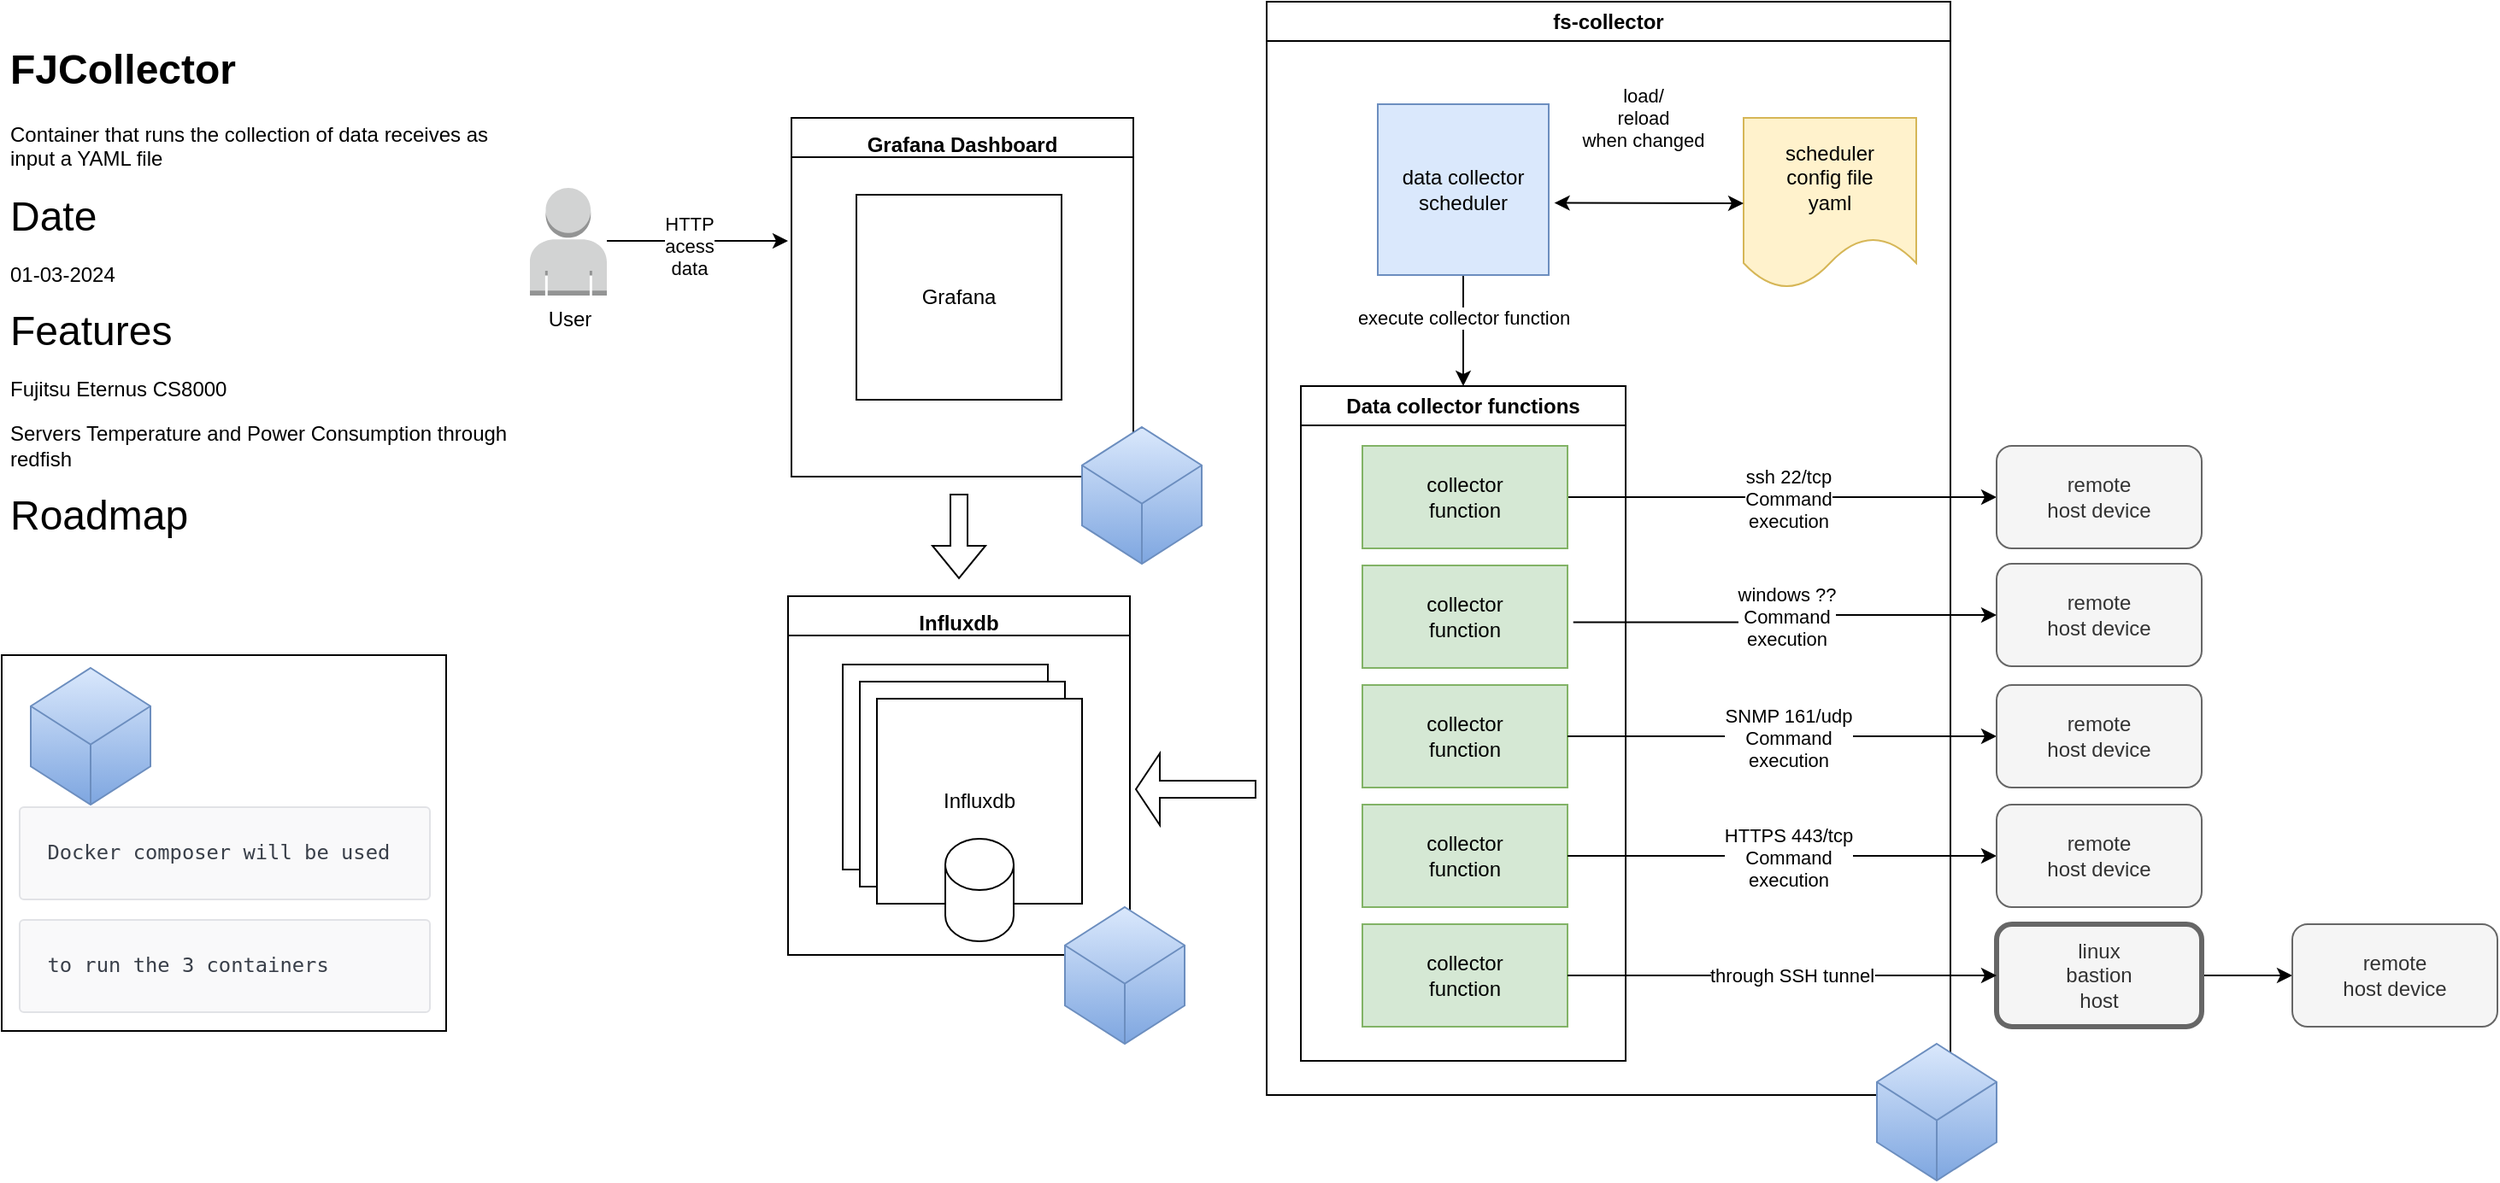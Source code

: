 <mxfile version="24.0.0" type="device">
  <diagram id="C4WFuiqOI0WFvw3oNT-S" name="Page-2">
    <mxGraphModel dx="2380" dy="711" grid="1" gridSize="10" guides="1" tooltips="1" connect="1" arrows="1" fold="1" page="1" pageScale="1" pageWidth="827" pageHeight="1169" math="0" shadow="0">
      <root>
        <mxCell id="0" />
        <mxCell id="1" parent="0" />
        <mxCell id="nDJEfwzJZ0UT30trl8e0-6" style="edgeStyle=orthogonalEdgeStyle;rounded=0;orthogonalLoop=1;jettySize=auto;html=1;exitX=0.5;exitY=1;exitDx=0;exitDy=0;entryX=0.5;entryY=0;entryDx=0;entryDy=0;" parent="1" source="nDJEfwzJZ0UT30trl8e0-1" target="X8o6eKV5fm68J-Vxxh91-23" edge="1">
          <mxGeometry relative="1" as="geometry" />
        </mxCell>
        <mxCell id="X8o6eKV5fm68J-Vxxh91-18" value="execute collector function" style="edgeLabel;html=1;align=center;verticalAlign=middle;resizable=0;points=[];" parent="nDJEfwzJZ0UT30trl8e0-6" vertex="1" connectable="0">
          <mxGeometry x="-0.233" relative="1" as="geometry">
            <mxPoint as="offset" />
          </mxGeometry>
        </mxCell>
        <mxCell id="nDJEfwzJZ0UT30trl8e0-1" value="data collector&lt;br&gt;scheduler" style="whiteSpace=wrap;html=1;aspect=fixed;fillColor=#dae8fc;strokeColor=#6c8ebf;" parent="1" vertex="1">
          <mxGeometry x="465" y="80" width="100" height="100" as="geometry" />
        </mxCell>
        <mxCell id="X8o6eKV5fm68J-Vxxh91-4" style="edgeStyle=orthogonalEdgeStyle;rounded=0;orthogonalLoop=1;jettySize=auto;html=1;exitX=1;exitY=0.5;exitDx=0;exitDy=0;entryX=0;entryY=0.5;entryDx=0;entryDy=0;" parent="1" source="nDJEfwzJZ0UT30trl8e0-4" target="X8o6eKV5fm68J-Vxxh91-3" edge="1">
          <mxGeometry relative="1" as="geometry" />
        </mxCell>
        <mxCell id="X8o6eKV5fm68J-Vxxh91-5" value="ssh 22/tcp&lt;br&gt;Command&lt;br&gt;execution" style="edgeLabel;html=1;align=center;verticalAlign=middle;resizable=0;points=[];" parent="X8o6eKV5fm68J-Vxxh91-4" vertex="1" connectable="0">
          <mxGeometry x="0.022" y="-1" relative="1" as="geometry">
            <mxPoint as="offset" />
          </mxGeometry>
        </mxCell>
        <mxCell id="nDJEfwzJZ0UT30trl8e0-4" value="collector&lt;br&gt;function" style="rounded=0;whiteSpace=wrap;html=1;fillColor=#d5e8d4;strokeColor=#82b366;" parent="1" vertex="1">
          <mxGeometry x="456" y="280" width="120" height="60" as="geometry" />
        </mxCell>
        <mxCell id="X8o6eKV5fm68J-Vxxh91-1" value="Graphite Web" style="rounded=0;whiteSpace=wrap;html=1;" parent="1" vertex="1">
          <mxGeometry x="152" y="408" width="120" height="120" as="geometry" />
        </mxCell>
        <mxCell id="X8o6eKV5fm68J-Vxxh91-3" value="remote&lt;br&gt;host device" style="rounded=1;whiteSpace=wrap;html=1;fillColor=#f5f5f5;fontColor=#333333;strokeColor=#666666;" parent="1" vertex="1">
          <mxGeometry x="827" y="280" width="120" height="60" as="geometry" />
        </mxCell>
        <mxCell id="X8o6eKV5fm68J-Vxxh91-8" value="collector&lt;br&gt;function" style="rounded=0;whiteSpace=wrap;html=1;fillColor=#d5e8d4;strokeColor=#82b366;" parent="1" vertex="1">
          <mxGeometry x="456" y="350" width="120" height="60" as="geometry" />
        </mxCell>
        <mxCell id="X8o6eKV5fm68J-Vxxh91-9" value="collector&lt;br&gt;function" style="rounded=0;whiteSpace=wrap;html=1;fillColor=#d5e8d4;strokeColor=#82b366;" parent="1" vertex="1">
          <mxGeometry x="456" y="420" width="120" height="60" as="geometry" />
        </mxCell>
        <mxCell id="X8o6eKV5fm68J-Vxxh91-10" value="remote&lt;br&gt;host device" style="rounded=1;whiteSpace=wrap;html=1;fillColor=#f5f5f5;fontColor=#333333;strokeColor=#666666;" parent="1" vertex="1">
          <mxGeometry x="827" y="349" width="120" height="60" as="geometry" />
        </mxCell>
        <mxCell id="X8o6eKV5fm68J-Vxxh91-11" style="edgeStyle=orthogonalEdgeStyle;rounded=0;orthogonalLoop=1;jettySize=auto;html=1;exitX=1.028;exitY=0.555;exitDx=0;exitDy=0;entryX=0;entryY=0.5;entryDx=0;entryDy=0;exitPerimeter=0;" parent="1" source="X8o6eKV5fm68J-Vxxh91-8" target="X8o6eKV5fm68J-Vxxh91-10" edge="1">
          <mxGeometry relative="1" as="geometry">
            <mxPoint x="560" y="379.5" as="sourcePoint" />
            <mxPoint x="680" y="379.5" as="targetPoint" />
          </mxGeometry>
        </mxCell>
        <mxCell id="X8o6eKV5fm68J-Vxxh91-12" value="windows ??&lt;br&gt;Command&lt;br&gt;execution" style="edgeLabel;html=1;align=center;verticalAlign=middle;resizable=0;points=[];" parent="X8o6eKV5fm68J-Vxxh91-11" vertex="1" connectable="0">
          <mxGeometry x="0.022" y="-1" relative="1" as="geometry">
            <mxPoint as="offset" />
          </mxGeometry>
        </mxCell>
        <mxCell id="X8o6eKV5fm68J-Vxxh91-15" style="edgeStyle=orthogonalEdgeStyle;rounded=0;orthogonalLoop=1;jettySize=auto;html=1;entryX=0;entryY=0.5;entryDx=0;entryDy=0;exitX=1;exitY=0.5;exitDx=0;exitDy=0;" parent="1" source="X8o6eKV5fm68J-Vxxh91-9" target="X8o6eKV5fm68J-Vxxh91-17" edge="1">
          <mxGeometry relative="1" as="geometry">
            <mxPoint x="580" y="450" as="sourcePoint" />
          </mxGeometry>
        </mxCell>
        <mxCell id="X8o6eKV5fm68J-Vxxh91-16" value="SNMP 161/udp&lt;br&gt;Command&lt;br&gt;execution" style="edgeLabel;html=1;align=center;verticalAlign=middle;resizable=0;points=[];" parent="X8o6eKV5fm68J-Vxxh91-15" vertex="1" connectable="0">
          <mxGeometry x="0.022" y="-1" relative="1" as="geometry">
            <mxPoint as="offset" />
          </mxGeometry>
        </mxCell>
        <mxCell id="X8o6eKV5fm68J-Vxxh91-17" value="remote&lt;br&gt;host device" style="rounded=1;whiteSpace=wrap;html=1;fillColor=#f5f5f5;fontColor=#333333;strokeColor=#666666;" parent="1" vertex="1">
          <mxGeometry x="827" y="420" width="120" height="60" as="geometry" />
        </mxCell>
        <mxCell id="X8o6eKV5fm68J-Vxxh91-19" value="collector&lt;br&gt;function" style="rounded=0;whiteSpace=wrap;html=1;fillColor=#d5e8d4;strokeColor=#82b366;" parent="1" vertex="1">
          <mxGeometry x="456" y="490" width="120" height="60" as="geometry" />
        </mxCell>
        <mxCell id="X8o6eKV5fm68J-Vxxh91-20" style="edgeStyle=orthogonalEdgeStyle;rounded=0;orthogonalLoop=1;jettySize=auto;html=1;entryX=0;entryY=0.5;entryDx=0;entryDy=0;exitX=1;exitY=0.5;exitDx=0;exitDy=0;" parent="1" source="X8o6eKV5fm68J-Vxxh91-19" target="X8o6eKV5fm68J-Vxxh91-22" edge="1">
          <mxGeometry relative="1" as="geometry">
            <mxPoint x="580" y="520" as="sourcePoint" />
          </mxGeometry>
        </mxCell>
        <mxCell id="X8o6eKV5fm68J-Vxxh91-21" value="HTTPS 443/tcp&lt;br&gt;Command&lt;br&gt;execution" style="edgeLabel;html=1;align=center;verticalAlign=middle;resizable=0;points=[];" parent="X8o6eKV5fm68J-Vxxh91-20" vertex="1" connectable="0">
          <mxGeometry x="0.022" y="-1" relative="1" as="geometry">
            <mxPoint as="offset" />
          </mxGeometry>
        </mxCell>
        <mxCell id="X8o6eKV5fm68J-Vxxh91-22" value="remote&lt;br&gt;host device" style="rounded=1;whiteSpace=wrap;html=1;fillColor=#f5f5f5;fontColor=#333333;strokeColor=#666666;" parent="1" vertex="1">
          <mxGeometry x="827" y="490" width="120" height="60" as="geometry" />
        </mxCell>
        <mxCell id="X8o6eKV5fm68J-Vxxh91-23" value="Data collector functions" style="swimlane;whiteSpace=wrap;html=1;" parent="1" vertex="1">
          <mxGeometry x="420" y="245" width="190" height="395" as="geometry" />
        </mxCell>
        <mxCell id="1MJjSpkdwELJ1RgtdfNB-1" value="&lt;h1 style=&quot;border-color: var(--border-color); text-align: left;&quot;&gt;&lt;span style=&quot;font-size: 12px;&quot;&gt;Influxdb&lt;/span&gt;&lt;/h1&gt;" style="swimlane;whiteSpace=wrap;html=1;" parent="1" vertex="1">
          <mxGeometry x="120" y="368" width="200" height="210" as="geometry">
            <mxRectangle x="80" y="200" width="200" height="70" as="alternateBounds" />
          </mxGeometry>
        </mxCell>
        <mxCell id="Wyv3X9-IaPAktmPhBZ03-1" value="Graphite Web" style="rounded=0;whiteSpace=wrap;html=1;" parent="1" vertex="1">
          <mxGeometry x="162" y="418" width="120" height="120" as="geometry" />
        </mxCell>
        <mxCell id="Wyv3X9-IaPAktmPhBZ03-2" value="Influxdb" style="rounded=0;whiteSpace=wrap;html=1;" parent="1" vertex="1">
          <mxGeometry x="172" y="428" width="120" height="120" as="geometry" />
        </mxCell>
        <mxCell id="pDzQwSZemDNPYdcr6jYQ-1" value="" style="shape=flexArrow;endArrow=classic;html=1;rounded=0;endWidth=31;endSize=4.33;" parent="1" edge="1">
          <mxGeometry width="50" height="50" relative="1" as="geometry">
            <mxPoint x="394" y="481" as="sourcePoint" />
            <mxPoint x="323" y="481" as="targetPoint" />
          </mxGeometry>
        </mxCell>
        <mxCell id="V6u_rIq5lhNTx7rVdewx-1" value="scheduler &lt;br&gt;config file&lt;br&gt;yaml" style="shape=document;whiteSpace=wrap;html=1;boundedLbl=1;fillColor=#fff2cc;strokeColor=#d6b656;" parent="1" vertex="1">
          <mxGeometry x="679" y="88" width="101" height="100" as="geometry" />
        </mxCell>
        <mxCell id="V6u_rIq5lhNTx7rVdewx-4" value="" style="endArrow=classic;startArrow=classic;html=1;rounded=0;entryX=0;entryY=0.5;entryDx=0;entryDy=0;exitX=1.033;exitY=0.578;exitDx=0;exitDy=0;exitPerimeter=0;" parent="1" source="nDJEfwzJZ0UT30trl8e0-1" target="V6u_rIq5lhNTx7rVdewx-1" edge="1">
          <mxGeometry width="50" height="50" relative="1" as="geometry">
            <mxPoint x="570" y="120" as="sourcePoint" />
            <mxPoint x="610" y="70" as="targetPoint" />
          </mxGeometry>
        </mxCell>
        <mxCell id="V6u_rIq5lhNTx7rVdewx-5" value="load/&lt;br&gt;reload &lt;br&gt;when changed" style="edgeLabel;html=1;align=center;verticalAlign=middle;resizable=0;points=[];" parent="V6u_rIq5lhNTx7rVdewx-4" vertex="1" connectable="0">
          <mxGeometry x="-0.193" y="2" relative="1" as="geometry">
            <mxPoint x="7" y="-48" as="offset" />
          </mxGeometry>
        </mxCell>
        <mxCell id="t6crJZCH1_NV1R15Pneb-1" value="&lt;h1 style=&quot;border-color: var(--border-color); text-align: left;&quot;&gt;&lt;span style=&quot;font-size: 12px;&quot;&gt;Grafana Dashboard&lt;/span&gt;&lt;/h1&gt;" style="swimlane;whiteSpace=wrap;html=1;" parent="1" vertex="1">
          <mxGeometry x="122" y="88" width="200" height="210" as="geometry">
            <mxRectangle x="80" y="200" width="200" height="70" as="alternateBounds" />
          </mxGeometry>
        </mxCell>
        <mxCell id="-yrWKuXQ7gtv-LRf3TSO-4" value="Grafana" style="rounded=0;whiteSpace=wrap;html=1;" parent="t6crJZCH1_NV1R15Pneb-1" vertex="1">
          <mxGeometry x="38" y="45" width="120" height="120" as="geometry" />
        </mxCell>
        <mxCell id="f0EEtuUj8fcCQt5HUh5t-1" style="edgeStyle=orthogonalEdgeStyle;rounded=0;orthogonalLoop=1;jettySize=auto;html=1;" parent="1" source="-yrWKuXQ7gtv-LRf3TSO-3" edge="1">
          <mxGeometry relative="1" as="geometry">
            <mxPoint x="120" y="160" as="targetPoint" />
          </mxGeometry>
        </mxCell>
        <mxCell id="SLw8ff0jMQPr8c5sQsE6-1" value="HTTP&lt;br&gt;acess&lt;br&gt;data" style="edgeLabel;html=1;align=center;verticalAlign=middle;resizable=0;points=[];" parent="f0EEtuUj8fcCQt5HUh5t-1" vertex="1" connectable="0">
          <mxGeometry x="-0.107" y="-3" relative="1" as="geometry">
            <mxPoint as="offset" />
          </mxGeometry>
        </mxCell>
        <mxCell id="-yrWKuXQ7gtv-LRf3TSO-3" value="User" style="outlineConnect=0;dashed=0;verticalLabelPosition=bottom;verticalAlign=top;align=center;html=1;shape=mxgraph.aws3.user;fillColor=#D2D3D3;gradientColor=none;" parent="1" vertex="1">
          <mxGeometry x="-31" y="129" width="45" height="63" as="geometry" />
        </mxCell>
        <mxCell id="SLw8ff0jMQPr8c5sQsE6-2" value="" style="shape=flexArrow;endArrow=classic;html=1;rounded=0;" parent="1" edge="1">
          <mxGeometry width="50" height="50" relative="1" as="geometry">
            <mxPoint x="220" y="308" as="sourcePoint" />
            <mxPoint x="220" y="358" as="targetPoint" />
          </mxGeometry>
        </mxCell>
        <mxCell id="5J0PUy4bGQ5Gx7d7I28n-1" value="fs-collector" style="swimlane;whiteSpace=wrap;html=1;" parent="1" vertex="1">
          <mxGeometry x="400" y="20" width="400" height="640" as="geometry" />
        </mxCell>
        <mxCell id="taoRWLHK3a_2s9JSugKP-5" value="collector&lt;br&gt;function" style="rounded=0;whiteSpace=wrap;html=1;fillColor=#d5e8d4;strokeColor=#82b366;" parent="5J0PUy4bGQ5Gx7d7I28n-1" vertex="1">
          <mxGeometry x="56" y="540" width="120" height="60" as="geometry" />
        </mxCell>
        <mxCell id="Mu4Q5EM-JRXd5Xd4MEq9-1" value="&lt;h1&gt;FJCollector&lt;/h1&gt;&lt;p&gt;Container that runs the collection of data&amp;nbsp;&lt;span style=&quot;background-color: initial;&quot;&gt;receives as input a YAML file&lt;/span&gt;&lt;/p&gt;&lt;p style=&quot;border-color: var(--border-color);&quot;&gt;&lt;font style=&quot;font-size: 24px;&quot;&gt;Date&lt;/font&gt;&lt;/p&gt;&lt;p style=&quot;border-color: var(--border-color);&quot;&gt;&lt;font style=&quot;font-size: 12px;&quot;&gt;01-03-2024&lt;/font&gt;&lt;/p&gt;&lt;p&gt;&lt;span style=&quot;font-size: 24px; background-color: initial;&quot;&gt;Features&lt;/span&gt;&lt;br&gt;&lt;/p&gt;&lt;p&gt;Fujitsu Eternus CS8000&lt;/p&gt;&lt;p&gt;Servers Temperature and Power Consumption through redfish&lt;/p&gt;&lt;p&gt;&lt;font style=&quot;font-size: 24px;&quot;&gt;Roadmap&lt;/font&gt;&lt;/p&gt;" style="text;html=1;strokeColor=none;fillColor=none;spacing=5;spacingTop=-20;whiteSpace=wrap;overflow=hidden;rounded=0;" parent="1" vertex="1">
          <mxGeometry x="-340" y="40" width="300" height="300" as="geometry" />
        </mxCell>
        <mxCell id="taoRWLHK3a_2s9JSugKP-4" value="" style="edgeStyle=orthogonalEdgeStyle;rounded=0;orthogonalLoop=1;jettySize=auto;html=1;" parent="1" source="taoRWLHK3a_2s9JSugKP-2" target="taoRWLHK3a_2s9JSugKP-3" edge="1">
          <mxGeometry relative="1" as="geometry" />
        </mxCell>
        <mxCell id="taoRWLHK3a_2s9JSugKP-2" value="linux&lt;br&gt;bastion&lt;br&gt;host" style="rounded=1;whiteSpace=wrap;html=1;strokeWidth=3;fillColor=#f5f5f5;fontColor=#333333;strokeColor=#666666;" parent="1" vertex="1">
          <mxGeometry x="827" y="560" width="120" height="60" as="geometry" />
        </mxCell>
        <mxCell id="taoRWLHK3a_2s9JSugKP-3" value="remote&lt;br&gt;host device" style="rounded=1;whiteSpace=wrap;html=1;fillColor=#f5f5f5;fontColor=#333333;strokeColor=#666666;" parent="1" vertex="1">
          <mxGeometry x="1000" y="560" width="120" height="60" as="geometry" />
        </mxCell>
        <mxCell id="taoRWLHK3a_2s9JSugKP-6" style="edgeStyle=orthogonalEdgeStyle;rounded=0;orthogonalLoop=1;jettySize=auto;html=1;entryX=0;entryY=0.5;entryDx=0;entryDy=0;" parent="1" source="taoRWLHK3a_2s9JSugKP-5" target="taoRWLHK3a_2s9JSugKP-2" edge="1">
          <mxGeometry relative="1" as="geometry" />
        </mxCell>
        <mxCell id="taoRWLHK3a_2s9JSugKP-7" value="through SSH tunnel" style="edgeLabel;html=1;align=center;verticalAlign=middle;resizable=0;points=[];" parent="taoRWLHK3a_2s9JSugKP-6" vertex="1" connectable="0">
          <mxGeometry x="0.039" relative="1" as="geometry">
            <mxPoint as="offset" />
          </mxGeometry>
        </mxCell>
        <mxCell id="--ExdW6IyTlw96Q4GV5x-2" value="" style="shape=cylinder3;whiteSpace=wrap;html=1;boundedLbl=1;backgroundOutline=1;size=15;" parent="1" vertex="1">
          <mxGeometry x="212" y="510" width="40" height="60" as="geometry" />
        </mxCell>
        <mxCell id="--ExdW6IyTlw96Q4GV5x-4" value="" style="html=1;whiteSpace=wrap;shape=isoCube2;backgroundOutline=1;isoAngle=19.701;fillColor=#dae8fc;strokeColor=#6c8ebf;gradientColor=#7ea6e0;" parent="1" vertex="1">
          <mxGeometry x="292" y="269" width="70" height="80" as="geometry" />
        </mxCell>
        <mxCell id="--ExdW6IyTlw96Q4GV5x-5" value="" style="html=1;whiteSpace=wrap;shape=isoCube2;backgroundOutline=1;isoAngle=19.701;fillColor=#dae8fc;strokeColor=#6c8ebf;gradientColor=#7ea6e0;" parent="1" vertex="1">
          <mxGeometry x="282" y="550" width="70" height="80" as="geometry" />
        </mxCell>
        <mxCell id="--ExdW6IyTlw96Q4GV5x-6" value="" style="html=1;whiteSpace=wrap;shape=isoCube2;backgroundOutline=1;isoAngle=19.701;fillColor=#dae8fc;strokeColor=#6c8ebf;gradientColor=#7ea6e0;" parent="1" vertex="1">
          <mxGeometry x="757" y="630" width="70" height="80" as="geometry" />
        </mxCell>
        <mxCell id="--ExdW6IyTlw96Q4GV5x-8" value="" style="rounded=0;whiteSpace=wrap;html=1;fillColor=none;" parent="1" vertex="1">
          <mxGeometry x="-340" y="402.5" width="260" height="220" as="geometry" />
        </mxCell>
        <mxCell id="--ExdW6IyTlw96Q4GV5x-7" value="" style="html=1;whiteSpace=wrap;shape=isoCube2;backgroundOutline=1;isoAngle=19.701;fillColor=#dae8fc;strokeColor=#6c8ebf;gradientColor=#7ea6e0;" parent="1" vertex="1">
          <mxGeometry x="-323" y="410" width="70" height="80" as="geometry" />
        </mxCell>
        <mxCell id="taoRWLHK3a_2s9JSugKP-1" value="&lt;pre style=&quot;box-sizing: inherit; font-size: 11.9px; overflow-wrap: normal; padding: 16px; overflow: auto; line-height: 1.45; background-color: rgb(249, 249, 250); border: 1px solid rgb(225, 226, 230); border-radius: 3px; color: rgb(57, 63, 73); text-align: start;&quot;&gt;&lt;code style=&quot;box-sizing: inherit; font-family: &amp;quot;Roboto Mono&amp;quot;, consolas, monaco, monospace; font-size: 11.9px; overflow-wrap: break-word; padding: 0px; background: transparent; border-radius: 1px; margin: 0px; line-height: 1.75; word-break: normal; border: 0px;&quot;&gt;Docker composer will be used &lt;/code&gt;&lt;/pre&gt;&lt;pre style=&quot;box-sizing: inherit; font-size: 11.9px; overflow-wrap: normal; padding: 16px; overflow: auto; line-height: 1.45; background-color: rgb(249, 249, 250); border: 1px solid rgb(225, 226, 230); border-radius: 3px; color: rgb(57, 63, 73); text-align: start;&quot;&gt;&lt;code style=&quot;box-sizing: inherit; font-family: &amp;quot;Roboto Mono&amp;quot;, consolas, monaco, monospace; font-size: 11.9px; overflow-wrap: break-word; padding: 0px; background: transparent; border-radius: 1px; margin: 0px; line-height: 1.75; word-break: normal; border: 0px;&quot;&gt;to run the 3 containers&lt;/code&gt;&lt;/pre&gt;" style="text;html=1;align=center;verticalAlign=middle;resizable=0;points=[];autosize=1;strokeColor=none;fillColor=none;fontSize=12;" parent="1" vertex="1">
          <mxGeometry x="-335" y="471" width="250" height="160" as="geometry" />
        </mxCell>
      </root>
    </mxGraphModel>
  </diagram>
</mxfile>
